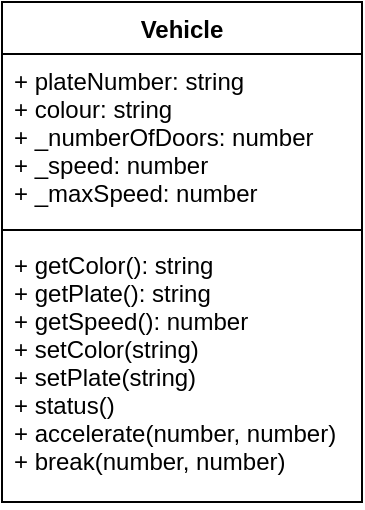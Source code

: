 <mxfile>
    <diagram id="9u5UQ36GOuH9oIpsz-M4" name="Page-1">
        <mxGraphModel dx="664" dy="664" grid="1" gridSize="10" guides="1" tooltips="1" connect="1" arrows="1" fold="1" page="1" pageScale="1" pageWidth="827" pageHeight="1169" math="0" shadow="0">
            <root>
                <mxCell id="0"/>
                <mxCell id="1" parent="0"/>
                <mxCell id="2" value="Vehicle" style="swimlane;fontStyle=1;align=center;verticalAlign=top;childLayout=stackLayout;horizontal=1;startSize=26;horizontalStack=0;resizeParent=1;resizeParentMax=0;resizeLast=0;collapsible=1;marginBottom=0;" parent="1" vertex="1">
                    <mxGeometry x="324" y="215" width="180" height="250" as="geometry"/>
                </mxCell>
                <mxCell id="3" value="+ plateNumber: string&#10;+ colour: string&#10;+ _numberOfDoors: number&#10;+ _speed: number&#10;+ _maxSpeed: number" style="text;strokeColor=none;fillColor=none;align=left;verticalAlign=top;spacingLeft=4;spacingRight=4;overflow=hidden;rotatable=0;points=[[0,0.5],[1,0.5]];portConstraint=eastwest;" parent="2" vertex="1">
                    <mxGeometry y="26" width="180" height="84" as="geometry"/>
                </mxCell>
                <mxCell id="4" value="" style="line;strokeWidth=1;fillColor=none;align=left;verticalAlign=middle;spacingTop=-1;spacingLeft=3;spacingRight=3;rotatable=0;labelPosition=right;points=[];portConstraint=eastwest;strokeColor=inherit;" parent="2" vertex="1">
                    <mxGeometry y="110" width="180" height="8" as="geometry"/>
                </mxCell>
                <mxCell id="5" value="+ getColor(): string&#10;+ getPlate(): string&#10;+ getSpeed(): number&#10;+ setColor(string)&#10;+ setPlate(string)&#10;+ status()&#10;+ accelerate(number, number)&#10;+ break(number, number)" style="text;strokeColor=none;fillColor=none;align=left;verticalAlign=top;spacingLeft=4;spacingRight=4;overflow=hidden;rotatable=0;points=[[0,0.5],[1,0.5]];portConstraint=eastwest;" parent="2" vertex="1">
                    <mxGeometry y="118" width="180" height="132" as="geometry"/>
                </mxCell>
            </root>
        </mxGraphModel>
    </diagram>
</mxfile>
